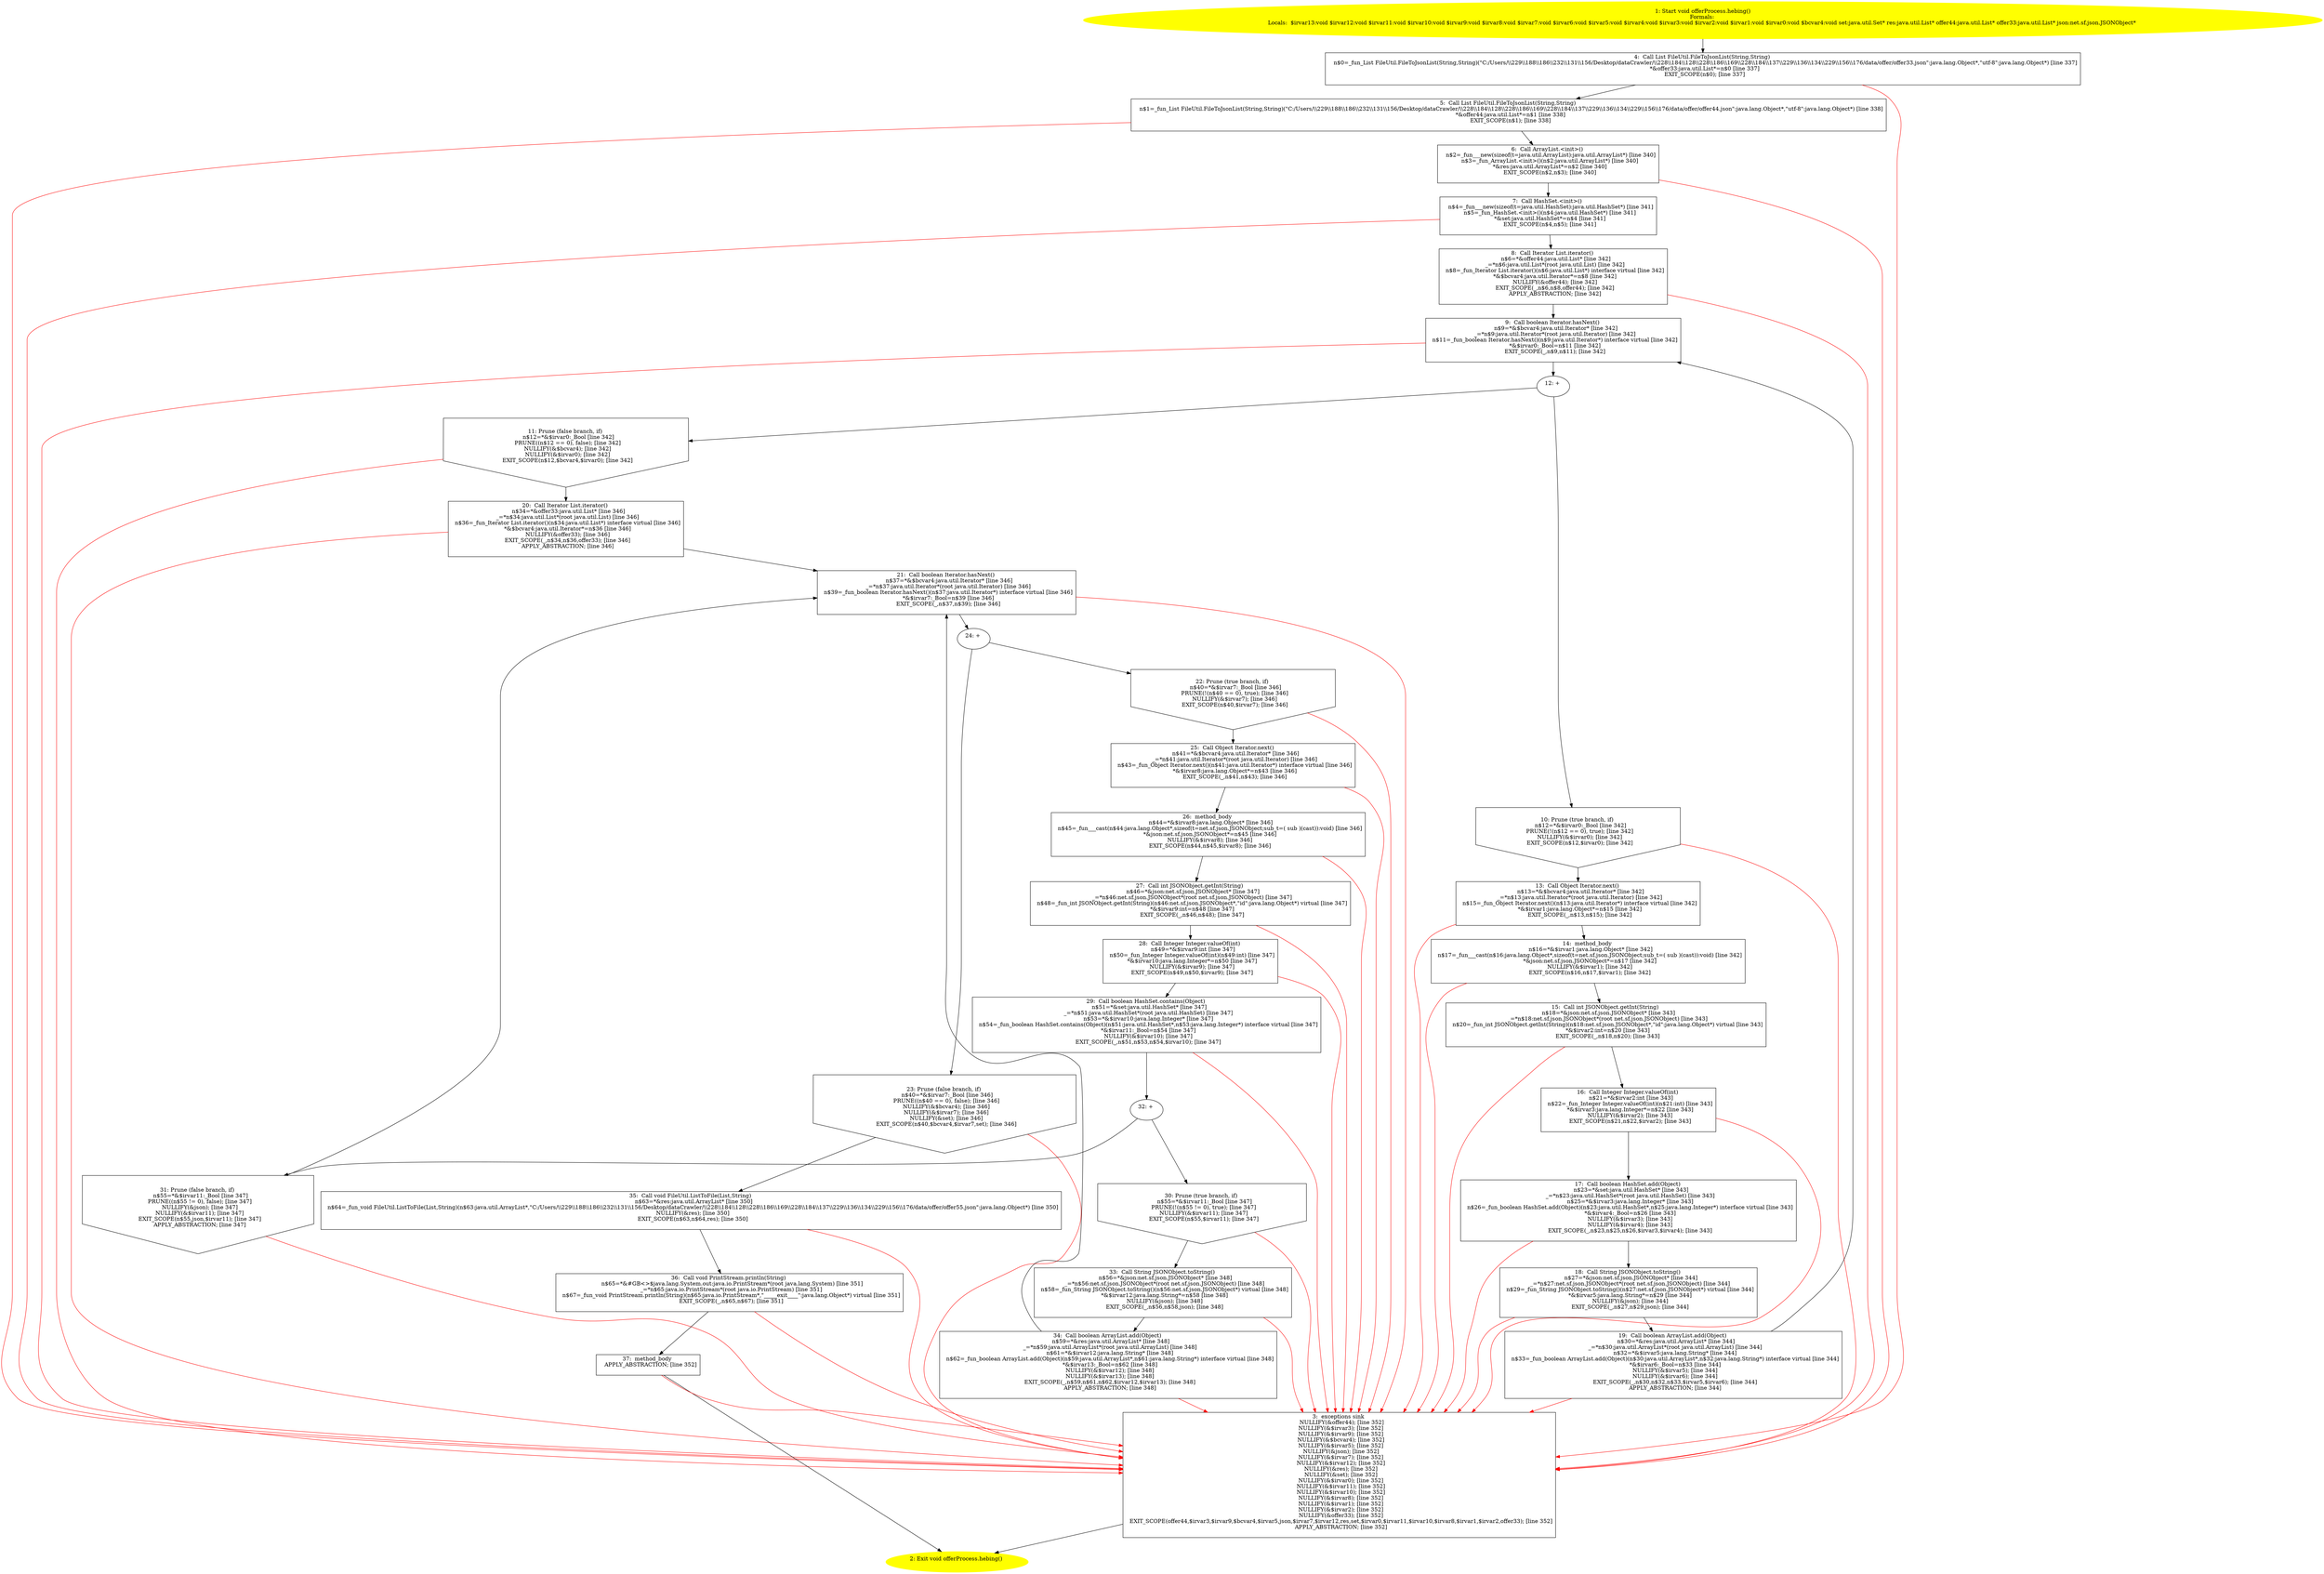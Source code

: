 /* @generated */
digraph cfg {
"com.dulishuo.yimusanfendi.offer.offerProcess.hebing():void.a434154a85f2189e8acadcc07c58a8ac_1" [label="1: Start void offerProcess.hebing()\nFormals: \nLocals:  $irvar13:void $irvar12:void $irvar11:void $irvar10:void $irvar9:void $irvar8:void $irvar7:void $irvar6:void $irvar5:void $irvar4:void $irvar3:void $irvar2:void $irvar1:void $irvar0:void $bcvar4:void set:java.util.Set* res:java.util.List* offer44:java.util.List* offer33:java.util.List* json:net.sf.json.JSONObject* \n  " color=yellow style=filled]
	

	 "com.dulishuo.yimusanfendi.offer.offerProcess.hebing():void.a434154a85f2189e8acadcc07c58a8ac_1" -> "com.dulishuo.yimusanfendi.offer.offerProcess.hebing():void.a434154a85f2189e8acadcc07c58a8ac_4" ;
"com.dulishuo.yimusanfendi.offer.offerProcess.hebing():void.a434154a85f2189e8acadcc07c58a8ac_2" [label="2: Exit void offerProcess.hebing() \n  " color=yellow style=filled]
	

"com.dulishuo.yimusanfendi.offer.offerProcess.hebing():void.a434154a85f2189e8acadcc07c58a8ac_3" [label="3:  exceptions sink \n   NULLIFY(&offer44); [line 352]\n  NULLIFY(&$irvar3); [line 352]\n  NULLIFY(&$irvar9); [line 352]\n  NULLIFY(&$bcvar4); [line 352]\n  NULLIFY(&$irvar5); [line 352]\n  NULLIFY(&json); [line 352]\n  NULLIFY(&$irvar7); [line 352]\n  NULLIFY(&$irvar12); [line 352]\n  NULLIFY(&res); [line 352]\n  NULLIFY(&set); [line 352]\n  NULLIFY(&$irvar0); [line 352]\n  NULLIFY(&$irvar11); [line 352]\n  NULLIFY(&$irvar10); [line 352]\n  NULLIFY(&$irvar8); [line 352]\n  NULLIFY(&$irvar1); [line 352]\n  NULLIFY(&$irvar2); [line 352]\n  NULLIFY(&offer33); [line 352]\n  EXIT_SCOPE(offer44,$irvar3,$irvar9,$bcvar4,$irvar5,json,$irvar7,$irvar12,res,set,$irvar0,$irvar11,$irvar10,$irvar8,$irvar1,$irvar2,offer33); [line 352]\n  APPLY_ABSTRACTION; [line 352]\n " shape="box"]
	

	 "com.dulishuo.yimusanfendi.offer.offerProcess.hebing():void.a434154a85f2189e8acadcc07c58a8ac_3" -> "com.dulishuo.yimusanfendi.offer.offerProcess.hebing():void.a434154a85f2189e8acadcc07c58a8ac_2" ;
"com.dulishuo.yimusanfendi.offer.offerProcess.hebing():void.a434154a85f2189e8acadcc07c58a8ac_4" [label="4:  Call List FileUtil.FileToJsonList(String,String) \n   n$0=_fun_List FileUtil.FileToJsonList(String,String)(\"C:/Users/\\\\229\\\\188\\\\186\\\\232\\\\131\\\\156/Desktop/dataCrawler/\\\\228\\\\184\\\\128\\\\228\\\\186\\\\169\\\\228\\\\184\\\\137\\\\229\\\\136\\\\134\\\\229\\\\156\\\\176/data/offer/offer33.json\":java.lang.Object*,\"utf-8\":java.lang.Object*) [line 337]\n  *&offer33:java.util.List*=n$0 [line 337]\n  EXIT_SCOPE(n$0); [line 337]\n " shape="box"]
	

	 "com.dulishuo.yimusanfendi.offer.offerProcess.hebing():void.a434154a85f2189e8acadcc07c58a8ac_4" -> "com.dulishuo.yimusanfendi.offer.offerProcess.hebing():void.a434154a85f2189e8acadcc07c58a8ac_5" ;
	 "com.dulishuo.yimusanfendi.offer.offerProcess.hebing():void.a434154a85f2189e8acadcc07c58a8ac_4" -> "com.dulishuo.yimusanfendi.offer.offerProcess.hebing():void.a434154a85f2189e8acadcc07c58a8ac_3" [color="red" ];
"com.dulishuo.yimusanfendi.offer.offerProcess.hebing():void.a434154a85f2189e8acadcc07c58a8ac_5" [label="5:  Call List FileUtil.FileToJsonList(String,String) \n   n$1=_fun_List FileUtil.FileToJsonList(String,String)(\"C:/Users/\\\\229\\\\188\\\\186\\\\232\\\\131\\\\156/Desktop/dataCrawler/\\\\228\\\\184\\\\128\\\\228\\\\186\\\\169\\\\228\\\\184\\\\137\\\\229\\\\136\\\\134\\\\229\\\\156\\\\176/data/offer/offer44.json\":java.lang.Object*,\"utf-8\":java.lang.Object*) [line 338]\n  *&offer44:java.util.List*=n$1 [line 338]\n  EXIT_SCOPE(n$1); [line 338]\n " shape="box"]
	

	 "com.dulishuo.yimusanfendi.offer.offerProcess.hebing():void.a434154a85f2189e8acadcc07c58a8ac_5" -> "com.dulishuo.yimusanfendi.offer.offerProcess.hebing():void.a434154a85f2189e8acadcc07c58a8ac_6" ;
	 "com.dulishuo.yimusanfendi.offer.offerProcess.hebing():void.a434154a85f2189e8acadcc07c58a8ac_5" -> "com.dulishuo.yimusanfendi.offer.offerProcess.hebing():void.a434154a85f2189e8acadcc07c58a8ac_3" [color="red" ];
"com.dulishuo.yimusanfendi.offer.offerProcess.hebing():void.a434154a85f2189e8acadcc07c58a8ac_6" [label="6:  Call ArrayList.<init>() \n   n$2=_fun___new(sizeof(t=java.util.ArrayList):java.util.ArrayList*) [line 340]\n  n$3=_fun_ArrayList.<init>()(n$2:java.util.ArrayList*) [line 340]\n  *&res:java.util.ArrayList*=n$2 [line 340]\n  EXIT_SCOPE(n$2,n$3); [line 340]\n " shape="box"]
	

	 "com.dulishuo.yimusanfendi.offer.offerProcess.hebing():void.a434154a85f2189e8acadcc07c58a8ac_6" -> "com.dulishuo.yimusanfendi.offer.offerProcess.hebing():void.a434154a85f2189e8acadcc07c58a8ac_7" ;
	 "com.dulishuo.yimusanfendi.offer.offerProcess.hebing():void.a434154a85f2189e8acadcc07c58a8ac_6" -> "com.dulishuo.yimusanfendi.offer.offerProcess.hebing():void.a434154a85f2189e8acadcc07c58a8ac_3" [color="red" ];
"com.dulishuo.yimusanfendi.offer.offerProcess.hebing():void.a434154a85f2189e8acadcc07c58a8ac_7" [label="7:  Call HashSet.<init>() \n   n$4=_fun___new(sizeof(t=java.util.HashSet):java.util.HashSet*) [line 341]\n  n$5=_fun_HashSet.<init>()(n$4:java.util.HashSet*) [line 341]\n  *&set:java.util.HashSet*=n$4 [line 341]\n  EXIT_SCOPE(n$4,n$5); [line 341]\n " shape="box"]
	

	 "com.dulishuo.yimusanfendi.offer.offerProcess.hebing():void.a434154a85f2189e8acadcc07c58a8ac_7" -> "com.dulishuo.yimusanfendi.offer.offerProcess.hebing():void.a434154a85f2189e8acadcc07c58a8ac_8" ;
	 "com.dulishuo.yimusanfendi.offer.offerProcess.hebing():void.a434154a85f2189e8acadcc07c58a8ac_7" -> "com.dulishuo.yimusanfendi.offer.offerProcess.hebing():void.a434154a85f2189e8acadcc07c58a8ac_3" [color="red" ];
"com.dulishuo.yimusanfendi.offer.offerProcess.hebing():void.a434154a85f2189e8acadcc07c58a8ac_8" [label="8:  Call Iterator List.iterator() \n   n$6=*&offer44:java.util.List* [line 342]\n  _=*n$6:java.util.List*(root java.util.List) [line 342]\n  n$8=_fun_Iterator List.iterator()(n$6:java.util.List*) interface virtual [line 342]\n  *&$bcvar4:java.util.Iterator*=n$8 [line 342]\n  NULLIFY(&offer44); [line 342]\n  EXIT_SCOPE(_,n$6,n$8,offer44); [line 342]\n  APPLY_ABSTRACTION; [line 342]\n " shape="box"]
	

	 "com.dulishuo.yimusanfendi.offer.offerProcess.hebing():void.a434154a85f2189e8acadcc07c58a8ac_8" -> "com.dulishuo.yimusanfendi.offer.offerProcess.hebing():void.a434154a85f2189e8acadcc07c58a8ac_9" ;
	 "com.dulishuo.yimusanfendi.offer.offerProcess.hebing():void.a434154a85f2189e8acadcc07c58a8ac_8" -> "com.dulishuo.yimusanfendi.offer.offerProcess.hebing():void.a434154a85f2189e8acadcc07c58a8ac_3" [color="red" ];
"com.dulishuo.yimusanfendi.offer.offerProcess.hebing():void.a434154a85f2189e8acadcc07c58a8ac_9" [label="9:  Call boolean Iterator.hasNext() \n   n$9=*&$bcvar4:java.util.Iterator* [line 342]\n  _=*n$9:java.util.Iterator*(root java.util.Iterator) [line 342]\n  n$11=_fun_boolean Iterator.hasNext()(n$9:java.util.Iterator*) interface virtual [line 342]\n  *&$irvar0:_Bool=n$11 [line 342]\n  EXIT_SCOPE(_,n$9,n$11); [line 342]\n " shape="box"]
	

	 "com.dulishuo.yimusanfendi.offer.offerProcess.hebing():void.a434154a85f2189e8acadcc07c58a8ac_9" -> "com.dulishuo.yimusanfendi.offer.offerProcess.hebing():void.a434154a85f2189e8acadcc07c58a8ac_12" ;
	 "com.dulishuo.yimusanfendi.offer.offerProcess.hebing():void.a434154a85f2189e8acadcc07c58a8ac_9" -> "com.dulishuo.yimusanfendi.offer.offerProcess.hebing():void.a434154a85f2189e8acadcc07c58a8ac_3" [color="red" ];
"com.dulishuo.yimusanfendi.offer.offerProcess.hebing():void.a434154a85f2189e8acadcc07c58a8ac_10" [label="10: Prune (true branch, if) \n   n$12=*&$irvar0:_Bool [line 342]\n  PRUNE(!(n$12 == 0), true); [line 342]\n  NULLIFY(&$irvar0); [line 342]\n  EXIT_SCOPE(n$12,$irvar0); [line 342]\n " shape="invhouse"]
	

	 "com.dulishuo.yimusanfendi.offer.offerProcess.hebing():void.a434154a85f2189e8acadcc07c58a8ac_10" -> "com.dulishuo.yimusanfendi.offer.offerProcess.hebing():void.a434154a85f2189e8acadcc07c58a8ac_13" ;
	 "com.dulishuo.yimusanfendi.offer.offerProcess.hebing():void.a434154a85f2189e8acadcc07c58a8ac_10" -> "com.dulishuo.yimusanfendi.offer.offerProcess.hebing():void.a434154a85f2189e8acadcc07c58a8ac_3" [color="red" ];
"com.dulishuo.yimusanfendi.offer.offerProcess.hebing():void.a434154a85f2189e8acadcc07c58a8ac_11" [label="11: Prune (false branch, if) \n   n$12=*&$irvar0:_Bool [line 342]\n  PRUNE((n$12 == 0), false); [line 342]\n  NULLIFY(&$bcvar4); [line 342]\n  NULLIFY(&$irvar0); [line 342]\n  EXIT_SCOPE(n$12,$bcvar4,$irvar0); [line 342]\n " shape="invhouse"]
	

	 "com.dulishuo.yimusanfendi.offer.offerProcess.hebing():void.a434154a85f2189e8acadcc07c58a8ac_11" -> "com.dulishuo.yimusanfendi.offer.offerProcess.hebing():void.a434154a85f2189e8acadcc07c58a8ac_20" ;
	 "com.dulishuo.yimusanfendi.offer.offerProcess.hebing():void.a434154a85f2189e8acadcc07c58a8ac_11" -> "com.dulishuo.yimusanfendi.offer.offerProcess.hebing():void.a434154a85f2189e8acadcc07c58a8ac_3" [color="red" ];
"com.dulishuo.yimusanfendi.offer.offerProcess.hebing():void.a434154a85f2189e8acadcc07c58a8ac_12" [label="12: + \n  " ]
	

	 "com.dulishuo.yimusanfendi.offer.offerProcess.hebing():void.a434154a85f2189e8acadcc07c58a8ac_12" -> "com.dulishuo.yimusanfendi.offer.offerProcess.hebing():void.a434154a85f2189e8acadcc07c58a8ac_10" ;
	 "com.dulishuo.yimusanfendi.offer.offerProcess.hebing():void.a434154a85f2189e8acadcc07c58a8ac_12" -> "com.dulishuo.yimusanfendi.offer.offerProcess.hebing():void.a434154a85f2189e8acadcc07c58a8ac_11" ;
"com.dulishuo.yimusanfendi.offer.offerProcess.hebing():void.a434154a85f2189e8acadcc07c58a8ac_13" [label="13:  Call Object Iterator.next() \n   n$13=*&$bcvar4:java.util.Iterator* [line 342]\n  _=*n$13:java.util.Iterator*(root java.util.Iterator) [line 342]\n  n$15=_fun_Object Iterator.next()(n$13:java.util.Iterator*) interface virtual [line 342]\n  *&$irvar1:java.lang.Object*=n$15 [line 342]\n  EXIT_SCOPE(_,n$13,n$15); [line 342]\n " shape="box"]
	

	 "com.dulishuo.yimusanfendi.offer.offerProcess.hebing():void.a434154a85f2189e8acadcc07c58a8ac_13" -> "com.dulishuo.yimusanfendi.offer.offerProcess.hebing():void.a434154a85f2189e8acadcc07c58a8ac_14" ;
	 "com.dulishuo.yimusanfendi.offer.offerProcess.hebing():void.a434154a85f2189e8acadcc07c58a8ac_13" -> "com.dulishuo.yimusanfendi.offer.offerProcess.hebing():void.a434154a85f2189e8acadcc07c58a8ac_3" [color="red" ];
"com.dulishuo.yimusanfendi.offer.offerProcess.hebing():void.a434154a85f2189e8acadcc07c58a8ac_14" [label="14:  method_body \n   n$16=*&$irvar1:java.lang.Object* [line 342]\n  n$17=_fun___cast(n$16:java.lang.Object*,sizeof(t=net.sf.json.JSONObject;sub_t=( sub )(cast)):void) [line 342]\n  *&json:net.sf.json.JSONObject*=n$17 [line 342]\n  NULLIFY(&$irvar1); [line 342]\n  EXIT_SCOPE(n$16,n$17,$irvar1); [line 342]\n " shape="box"]
	

	 "com.dulishuo.yimusanfendi.offer.offerProcess.hebing():void.a434154a85f2189e8acadcc07c58a8ac_14" -> "com.dulishuo.yimusanfendi.offer.offerProcess.hebing():void.a434154a85f2189e8acadcc07c58a8ac_15" ;
	 "com.dulishuo.yimusanfendi.offer.offerProcess.hebing():void.a434154a85f2189e8acadcc07c58a8ac_14" -> "com.dulishuo.yimusanfendi.offer.offerProcess.hebing():void.a434154a85f2189e8acadcc07c58a8ac_3" [color="red" ];
"com.dulishuo.yimusanfendi.offer.offerProcess.hebing():void.a434154a85f2189e8acadcc07c58a8ac_15" [label="15:  Call int JSONObject.getInt(String) \n   n$18=*&json:net.sf.json.JSONObject* [line 343]\n  _=*n$18:net.sf.json.JSONObject*(root net.sf.json.JSONObject) [line 343]\n  n$20=_fun_int JSONObject.getInt(String)(n$18:net.sf.json.JSONObject*,\"id\":java.lang.Object*) virtual [line 343]\n  *&$irvar2:int=n$20 [line 343]\n  EXIT_SCOPE(_,n$18,n$20); [line 343]\n " shape="box"]
	

	 "com.dulishuo.yimusanfendi.offer.offerProcess.hebing():void.a434154a85f2189e8acadcc07c58a8ac_15" -> "com.dulishuo.yimusanfendi.offer.offerProcess.hebing():void.a434154a85f2189e8acadcc07c58a8ac_16" ;
	 "com.dulishuo.yimusanfendi.offer.offerProcess.hebing():void.a434154a85f2189e8acadcc07c58a8ac_15" -> "com.dulishuo.yimusanfendi.offer.offerProcess.hebing():void.a434154a85f2189e8acadcc07c58a8ac_3" [color="red" ];
"com.dulishuo.yimusanfendi.offer.offerProcess.hebing():void.a434154a85f2189e8acadcc07c58a8ac_16" [label="16:  Call Integer Integer.valueOf(int) \n   n$21=*&$irvar2:int [line 343]\n  n$22=_fun_Integer Integer.valueOf(int)(n$21:int) [line 343]\n  *&$irvar3:java.lang.Integer*=n$22 [line 343]\n  NULLIFY(&$irvar2); [line 343]\n  EXIT_SCOPE(n$21,n$22,$irvar2); [line 343]\n " shape="box"]
	

	 "com.dulishuo.yimusanfendi.offer.offerProcess.hebing():void.a434154a85f2189e8acadcc07c58a8ac_16" -> "com.dulishuo.yimusanfendi.offer.offerProcess.hebing():void.a434154a85f2189e8acadcc07c58a8ac_17" ;
	 "com.dulishuo.yimusanfendi.offer.offerProcess.hebing():void.a434154a85f2189e8acadcc07c58a8ac_16" -> "com.dulishuo.yimusanfendi.offer.offerProcess.hebing():void.a434154a85f2189e8acadcc07c58a8ac_3" [color="red" ];
"com.dulishuo.yimusanfendi.offer.offerProcess.hebing():void.a434154a85f2189e8acadcc07c58a8ac_17" [label="17:  Call boolean HashSet.add(Object) \n   n$23=*&set:java.util.HashSet* [line 343]\n  _=*n$23:java.util.HashSet*(root java.util.HashSet) [line 343]\n  n$25=*&$irvar3:java.lang.Integer* [line 343]\n  n$26=_fun_boolean HashSet.add(Object)(n$23:java.util.HashSet*,n$25:java.lang.Integer*) interface virtual [line 343]\n  *&$irvar4:_Bool=n$26 [line 343]\n  NULLIFY(&$irvar3); [line 343]\n  NULLIFY(&$irvar4); [line 343]\n  EXIT_SCOPE(_,n$23,n$25,n$26,$irvar3,$irvar4); [line 343]\n " shape="box"]
	

	 "com.dulishuo.yimusanfendi.offer.offerProcess.hebing():void.a434154a85f2189e8acadcc07c58a8ac_17" -> "com.dulishuo.yimusanfendi.offer.offerProcess.hebing():void.a434154a85f2189e8acadcc07c58a8ac_18" ;
	 "com.dulishuo.yimusanfendi.offer.offerProcess.hebing():void.a434154a85f2189e8acadcc07c58a8ac_17" -> "com.dulishuo.yimusanfendi.offer.offerProcess.hebing():void.a434154a85f2189e8acadcc07c58a8ac_3" [color="red" ];
"com.dulishuo.yimusanfendi.offer.offerProcess.hebing():void.a434154a85f2189e8acadcc07c58a8ac_18" [label="18:  Call String JSONObject.toString() \n   n$27=*&json:net.sf.json.JSONObject* [line 344]\n  _=*n$27:net.sf.json.JSONObject*(root net.sf.json.JSONObject) [line 344]\n  n$29=_fun_String JSONObject.toString()(n$27:net.sf.json.JSONObject*) virtual [line 344]\n  *&$irvar5:java.lang.String*=n$29 [line 344]\n  NULLIFY(&json); [line 344]\n  EXIT_SCOPE(_,n$27,n$29,json); [line 344]\n " shape="box"]
	

	 "com.dulishuo.yimusanfendi.offer.offerProcess.hebing():void.a434154a85f2189e8acadcc07c58a8ac_18" -> "com.dulishuo.yimusanfendi.offer.offerProcess.hebing():void.a434154a85f2189e8acadcc07c58a8ac_19" ;
	 "com.dulishuo.yimusanfendi.offer.offerProcess.hebing():void.a434154a85f2189e8acadcc07c58a8ac_18" -> "com.dulishuo.yimusanfendi.offer.offerProcess.hebing():void.a434154a85f2189e8acadcc07c58a8ac_3" [color="red" ];
"com.dulishuo.yimusanfendi.offer.offerProcess.hebing():void.a434154a85f2189e8acadcc07c58a8ac_19" [label="19:  Call boolean ArrayList.add(Object) \n   n$30=*&res:java.util.ArrayList* [line 344]\n  _=*n$30:java.util.ArrayList*(root java.util.ArrayList) [line 344]\n  n$32=*&$irvar5:java.lang.String* [line 344]\n  n$33=_fun_boolean ArrayList.add(Object)(n$30:java.util.ArrayList*,n$32:java.lang.String*) interface virtual [line 344]\n  *&$irvar6:_Bool=n$33 [line 344]\n  NULLIFY(&$irvar5); [line 344]\n  NULLIFY(&$irvar6); [line 344]\n  EXIT_SCOPE(_,n$30,n$32,n$33,$irvar5,$irvar6); [line 344]\n  APPLY_ABSTRACTION; [line 344]\n " shape="box"]
	

	 "com.dulishuo.yimusanfendi.offer.offerProcess.hebing():void.a434154a85f2189e8acadcc07c58a8ac_19" -> "com.dulishuo.yimusanfendi.offer.offerProcess.hebing():void.a434154a85f2189e8acadcc07c58a8ac_9" ;
	 "com.dulishuo.yimusanfendi.offer.offerProcess.hebing():void.a434154a85f2189e8acadcc07c58a8ac_19" -> "com.dulishuo.yimusanfendi.offer.offerProcess.hebing():void.a434154a85f2189e8acadcc07c58a8ac_3" [color="red" ];
"com.dulishuo.yimusanfendi.offer.offerProcess.hebing():void.a434154a85f2189e8acadcc07c58a8ac_20" [label="20:  Call Iterator List.iterator() \n   n$34=*&offer33:java.util.List* [line 346]\n  _=*n$34:java.util.List*(root java.util.List) [line 346]\n  n$36=_fun_Iterator List.iterator()(n$34:java.util.List*) interface virtual [line 346]\n  *&$bcvar4:java.util.Iterator*=n$36 [line 346]\n  NULLIFY(&offer33); [line 346]\n  EXIT_SCOPE(_,n$34,n$36,offer33); [line 346]\n  APPLY_ABSTRACTION; [line 346]\n " shape="box"]
	

	 "com.dulishuo.yimusanfendi.offer.offerProcess.hebing():void.a434154a85f2189e8acadcc07c58a8ac_20" -> "com.dulishuo.yimusanfendi.offer.offerProcess.hebing():void.a434154a85f2189e8acadcc07c58a8ac_21" ;
	 "com.dulishuo.yimusanfendi.offer.offerProcess.hebing():void.a434154a85f2189e8acadcc07c58a8ac_20" -> "com.dulishuo.yimusanfendi.offer.offerProcess.hebing():void.a434154a85f2189e8acadcc07c58a8ac_3" [color="red" ];
"com.dulishuo.yimusanfendi.offer.offerProcess.hebing():void.a434154a85f2189e8acadcc07c58a8ac_21" [label="21:  Call boolean Iterator.hasNext() \n   n$37=*&$bcvar4:java.util.Iterator* [line 346]\n  _=*n$37:java.util.Iterator*(root java.util.Iterator) [line 346]\n  n$39=_fun_boolean Iterator.hasNext()(n$37:java.util.Iterator*) interface virtual [line 346]\n  *&$irvar7:_Bool=n$39 [line 346]\n  EXIT_SCOPE(_,n$37,n$39); [line 346]\n " shape="box"]
	

	 "com.dulishuo.yimusanfendi.offer.offerProcess.hebing():void.a434154a85f2189e8acadcc07c58a8ac_21" -> "com.dulishuo.yimusanfendi.offer.offerProcess.hebing():void.a434154a85f2189e8acadcc07c58a8ac_24" ;
	 "com.dulishuo.yimusanfendi.offer.offerProcess.hebing():void.a434154a85f2189e8acadcc07c58a8ac_21" -> "com.dulishuo.yimusanfendi.offer.offerProcess.hebing():void.a434154a85f2189e8acadcc07c58a8ac_3" [color="red" ];
"com.dulishuo.yimusanfendi.offer.offerProcess.hebing():void.a434154a85f2189e8acadcc07c58a8ac_22" [label="22: Prune (true branch, if) \n   n$40=*&$irvar7:_Bool [line 346]\n  PRUNE(!(n$40 == 0), true); [line 346]\n  NULLIFY(&$irvar7); [line 346]\n  EXIT_SCOPE(n$40,$irvar7); [line 346]\n " shape="invhouse"]
	

	 "com.dulishuo.yimusanfendi.offer.offerProcess.hebing():void.a434154a85f2189e8acadcc07c58a8ac_22" -> "com.dulishuo.yimusanfendi.offer.offerProcess.hebing():void.a434154a85f2189e8acadcc07c58a8ac_25" ;
	 "com.dulishuo.yimusanfendi.offer.offerProcess.hebing():void.a434154a85f2189e8acadcc07c58a8ac_22" -> "com.dulishuo.yimusanfendi.offer.offerProcess.hebing():void.a434154a85f2189e8acadcc07c58a8ac_3" [color="red" ];
"com.dulishuo.yimusanfendi.offer.offerProcess.hebing():void.a434154a85f2189e8acadcc07c58a8ac_23" [label="23: Prune (false branch, if) \n   n$40=*&$irvar7:_Bool [line 346]\n  PRUNE((n$40 == 0), false); [line 346]\n  NULLIFY(&$bcvar4); [line 346]\n  NULLIFY(&$irvar7); [line 346]\n  NULLIFY(&set); [line 346]\n  EXIT_SCOPE(n$40,$bcvar4,$irvar7,set); [line 346]\n " shape="invhouse"]
	

	 "com.dulishuo.yimusanfendi.offer.offerProcess.hebing():void.a434154a85f2189e8acadcc07c58a8ac_23" -> "com.dulishuo.yimusanfendi.offer.offerProcess.hebing():void.a434154a85f2189e8acadcc07c58a8ac_35" ;
	 "com.dulishuo.yimusanfendi.offer.offerProcess.hebing():void.a434154a85f2189e8acadcc07c58a8ac_23" -> "com.dulishuo.yimusanfendi.offer.offerProcess.hebing():void.a434154a85f2189e8acadcc07c58a8ac_3" [color="red" ];
"com.dulishuo.yimusanfendi.offer.offerProcess.hebing():void.a434154a85f2189e8acadcc07c58a8ac_24" [label="24: + \n  " ]
	

	 "com.dulishuo.yimusanfendi.offer.offerProcess.hebing():void.a434154a85f2189e8acadcc07c58a8ac_24" -> "com.dulishuo.yimusanfendi.offer.offerProcess.hebing():void.a434154a85f2189e8acadcc07c58a8ac_22" ;
	 "com.dulishuo.yimusanfendi.offer.offerProcess.hebing():void.a434154a85f2189e8acadcc07c58a8ac_24" -> "com.dulishuo.yimusanfendi.offer.offerProcess.hebing():void.a434154a85f2189e8acadcc07c58a8ac_23" ;
"com.dulishuo.yimusanfendi.offer.offerProcess.hebing():void.a434154a85f2189e8acadcc07c58a8ac_25" [label="25:  Call Object Iterator.next() \n   n$41=*&$bcvar4:java.util.Iterator* [line 346]\n  _=*n$41:java.util.Iterator*(root java.util.Iterator) [line 346]\n  n$43=_fun_Object Iterator.next()(n$41:java.util.Iterator*) interface virtual [line 346]\n  *&$irvar8:java.lang.Object*=n$43 [line 346]\n  EXIT_SCOPE(_,n$41,n$43); [line 346]\n " shape="box"]
	

	 "com.dulishuo.yimusanfendi.offer.offerProcess.hebing():void.a434154a85f2189e8acadcc07c58a8ac_25" -> "com.dulishuo.yimusanfendi.offer.offerProcess.hebing():void.a434154a85f2189e8acadcc07c58a8ac_26" ;
	 "com.dulishuo.yimusanfendi.offer.offerProcess.hebing():void.a434154a85f2189e8acadcc07c58a8ac_25" -> "com.dulishuo.yimusanfendi.offer.offerProcess.hebing():void.a434154a85f2189e8acadcc07c58a8ac_3" [color="red" ];
"com.dulishuo.yimusanfendi.offer.offerProcess.hebing():void.a434154a85f2189e8acadcc07c58a8ac_26" [label="26:  method_body \n   n$44=*&$irvar8:java.lang.Object* [line 346]\n  n$45=_fun___cast(n$44:java.lang.Object*,sizeof(t=net.sf.json.JSONObject;sub_t=( sub )(cast)):void) [line 346]\n  *&json:net.sf.json.JSONObject*=n$45 [line 346]\n  NULLIFY(&$irvar8); [line 346]\n  EXIT_SCOPE(n$44,n$45,$irvar8); [line 346]\n " shape="box"]
	

	 "com.dulishuo.yimusanfendi.offer.offerProcess.hebing():void.a434154a85f2189e8acadcc07c58a8ac_26" -> "com.dulishuo.yimusanfendi.offer.offerProcess.hebing():void.a434154a85f2189e8acadcc07c58a8ac_27" ;
	 "com.dulishuo.yimusanfendi.offer.offerProcess.hebing():void.a434154a85f2189e8acadcc07c58a8ac_26" -> "com.dulishuo.yimusanfendi.offer.offerProcess.hebing():void.a434154a85f2189e8acadcc07c58a8ac_3" [color="red" ];
"com.dulishuo.yimusanfendi.offer.offerProcess.hebing():void.a434154a85f2189e8acadcc07c58a8ac_27" [label="27:  Call int JSONObject.getInt(String) \n   n$46=*&json:net.sf.json.JSONObject* [line 347]\n  _=*n$46:net.sf.json.JSONObject*(root net.sf.json.JSONObject) [line 347]\n  n$48=_fun_int JSONObject.getInt(String)(n$46:net.sf.json.JSONObject*,\"id\":java.lang.Object*) virtual [line 347]\n  *&$irvar9:int=n$48 [line 347]\n  EXIT_SCOPE(_,n$46,n$48); [line 347]\n " shape="box"]
	

	 "com.dulishuo.yimusanfendi.offer.offerProcess.hebing():void.a434154a85f2189e8acadcc07c58a8ac_27" -> "com.dulishuo.yimusanfendi.offer.offerProcess.hebing():void.a434154a85f2189e8acadcc07c58a8ac_28" ;
	 "com.dulishuo.yimusanfendi.offer.offerProcess.hebing():void.a434154a85f2189e8acadcc07c58a8ac_27" -> "com.dulishuo.yimusanfendi.offer.offerProcess.hebing():void.a434154a85f2189e8acadcc07c58a8ac_3" [color="red" ];
"com.dulishuo.yimusanfendi.offer.offerProcess.hebing():void.a434154a85f2189e8acadcc07c58a8ac_28" [label="28:  Call Integer Integer.valueOf(int) \n   n$49=*&$irvar9:int [line 347]\n  n$50=_fun_Integer Integer.valueOf(int)(n$49:int) [line 347]\n  *&$irvar10:java.lang.Integer*=n$50 [line 347]\n  NULLIFY(&$irvar9); [line 347]\n  EXIT_SCOPE(n$49,n$50,$irvar9); [line 347]\n " shape="box"]
	

	 "com.dulishuo.yimusanfendi.offer.offerProcess.hebing():void.a434154a85f2189e8acadcc07c58a8ac_28" -> "com.dulishuo.yimusanfendi.offer.offerProcess.hebing():void.a434154a85f2189e8acadcc07c58a8ac_29" ;
	 "com.dulishuo.yimusanfendi.offer.offerProcess.hebing():void.a434154a85f2189e8acadcc07c58a8ac_28" -> "com.dulishuo.yimusanfendi.offer.offerProcess.hebing():void.a434154a85f2189e8acadcc07c58a8ac_3" [color="red" ];
"com.dulishuo.yimusanfendi.offer.offerProcess.hebing():void.a434154a85f2189e8acadcc07c58a8ac_29" [label="29:  Call boolean HashSet.contains(Object) \n   n$51=*&set:java.util.HashSet* [line 347]\n  _=*n$51:java.util.HashSet*(root java.util.HashSet) [line 347]\n  n$53=*&$irvar10:java.lang.Integer* [line 347]\n  n$54=_fun_boolean HashSet.contains(Object)(n$51:java.util.HashSet*,n$53:java.lang.Integer*) interface virtual [line 347]\n  *&$irvar11:_Bool=n$54 [line 347]\n  NULLIFY(&$irvar10); [line 347]\n  EXIT_SCOPE(_,n$51,n$53,n$54,$irvar10); [line 347]\n " shape="box"]
	

	 "com.dulishuo.yimusanfendi.offer.offerProcess.hebing():void.a434154a85f2189e8acadcc07c58a8ac_29" -> "com.dulishuo.yimusanfendi.offer.offerProcess.hebing():void.a434154a85f2189e8acadcc07c58a8ac_32" ;
	 "com.dulishuo.yimusanfendi.offer.offerProcess.hebing():void.a434154a85f2189e8acadcc07c58a8ac_29" -> "com.dulishuo.yimusanfendi.offer.offerProcess.hebing():void.a434154a85f2189e8acadcc07c58a8ac_3" [color="red" ];
"com.dulishuo.yimusanfendi.offer.offerProcess.hebing():void.a434154a85f2189e8acadcc07c58a8ac_30" [label="30: Prune (true branch, if) \n   n$55=*&$irvar11:_Bool [line 347]\n  PRUNE(!(n$55 != 0), true); [line 347]\n  NULLIFY(&$irvar11); [line 347]\n  EXIT_SCOPE(n$55,$irvar11); [line 347]\n " shape="invhouse"]
	

	 "com.dulishuo.yimusanfendi.offer.offerProcess.hebing():void.a434154a85f2189e8acadcc07c58a8ac_30" -> "com.dulishuo.yimusanfendi.offer.offerProcess.hebing():void.a434154a85f2189e8acadcc07c58a8ac_33" ;
	 "com.dulishuo.yimusanfendi.offer.offerProcess.hebing():void.a434154a85f2189e8acadcc07c58a8ac_30" -> "com.dulishuo.yimusanfendi.offer.offerProcess.hebing():void.a434154a85f2189e8acadcc07c58a8ac_3" [color="red" ];
"com.dulishuo.yimusanfendi.offer.offerProcess.hebing():void.a434154a85f2189e8acadcc07c58a8ac_31" [label="31: Prune (false branch, if) \n   n$55=*&$irvar11:_Bool [line 347]\n  PRUNE((n$55 != 0), false); [line 347]\n  NULLIFY(&json); [line 347]\n  NULLIFY(&$irvar11); [line 347]\n  EXIT_SCOPE(n$55,json,$irvar11); [line 347]\n  APPLY_ABSTRACTION; [line 347]\n " shape="invhouse"]
	

	 "com.dulishuo.yimusanfendi.offer.offerProcess.hebing():void.a434154a85f2189e8acadcc07c58a8ac_31" -> "com.dulishuo.yimusanfendi.offer.offerProcess.hebing():void.a434154a85f2189e8acadcc07c58a8ac_21" ;
	 "com.dulishuo.yimusanfendi.offer.offerProcess.hebing():void.a434154a85f2189e8acadcc07c58a8ac_31" -> "com.dulishuo.yimusanfendi.offer.offerProcess.hebing():void.a434154a85f2189e8acadcc07c58a8ac_3" [color="red" ];
"com.dulishuo.yimusanfendi.offer.offerProcess.hebing():void.a434154a85f2189e8acadcc07c58a8ac_32" [label="32: + \n  " ]
	

	 "com.dulishuo.yimusanfendi.offer.offerProcess.hebing():void.a434154a85f2189e8acadcc07c58a8ac_32" -> "com.dulishuo.yimusanfendi.offer.offerProcess.hebing():void.a434154a85f2189e8acadcc07c58a8ac_30" ;
	 "com.dulishuo.yimusanfendi.offer.offerProcess.hebing():void.a434154a85f2189e8acadcc07c58a8ac_32" -> "com.dulishuo.yimusanfendi.offer.offerProcess.hebing():void.a434154a85f2189e8acadcc07c58a8ac_31" ;
"com.dulishuo.yimusanfendi.offer.offerProcess.hebing():void.a434154a85f2189e8acadcc07c58a8ac_33" [label="33:  Call String JSONObject.toString() \n   n$56=*&json:net.sf.json.JSONObject* [line 348]\n  _=*n$56:net.sf.json.JSONObject*(root net.sf.json.JSONObject) [line 348]\n  n$58=_fun_String JSONObject.toString()(n$56:net.sf.json.JSONObject*) virtual [line 348]\n  *&$irvar12:java.lang.String*=n$58 [line 348]\n  NULLIFY(&json); [line 348]\n  EXIT_SCOPE(_,n$56,n$58,json); [line 348]\n " shape="box"]
	

	 "com.dulishuo.yimusanfendi.offer.offerProcess.hebing():void.a434154a85f2189e8acadcc07c58a8ac_33" -> "com.dulishuo.yimusanfendi.offer.offerProcess.hebing():void.a434154a85f2189e8acadcc07c58a8ac_34" ;
	 "com.dulishuo.yimusanfendi.offer.offerProcess.hebing():void.a434154a85f2189e8acadcc07c58a8ac_33" -> "com.dulishuo.yimusanfendi.offer.offerProcess.hebing():void.a434154a85f2189e8acadcc07c58a8ac_3" [color="red" ];
"com.dulishuo.yimusanfendi.offer.offerProcess.hebing():void.a434154a85f2189e8acadcc07c58a8ac_34" [label="34:  Call boolean ArrayList.add(Object) \n   n$59=*&res:java.util.ArrayList* [line 348]\n  _=*n$59:java.util.ArrayList*(root java.util.ArrayList) [line 348]\n  n$61=*&$irvar12:java.lang.String* [line 348]\n  n$62=_fun_boolean ArrayList.add(Object)(n$59:java.util.ArrayList*,n$61:java.lang.String*) interface virtual [line 348]\n  *&$irvar13:_Bool=n$62 [line 348]\n  NULLIFY(&$irvar12); [line 348]\n  NULLIFY(&$irvar13); [line 348]\n  EXIT_SCOPE(_,n$59,n$61,n$62,$irvar12,$irvar13); [line 348]\n  APPLY_ABSTRACTION; [line 348]\n " shape="box"]
	

	 "com.dulishuo.yimusanfendi.offer.offerProcess.hebing():void.a434154a85f2189e8acadcc07c58a8ac_34" -> "com.dulishuo.yimusanfendi.offer.offerProcess.hebing():void.a434154a85f2189e8acadcc07c58a8ac_21" ;
	 "com.dulishuo.yimusanfendi.offer.offerProcess.hebing():void.a434154a85f2189e8acadcc07c58a8ac_34" -> "com.dulishuo.yimusanfendi.offer.offerProcess.hebing():void.a434154a85f2189e8acadcc07c58a8ac_3" [color="red" ];
"com.dulishuo.yimusanfendi.offer.offerProcess.hebing():void.a434154a85f2189e8acadcc07c58a8ac_35" [label="35:  Call void FileUtil.ListToFile(List,String) \n   n$63=*&res:java.util.ArrayList* [line 350]\n  n$64=_fun_void FileUtil.ListToFile(List,String)(n$63:java.util.ArrayList*,\"C:/Users/\\\\229\\\\188\\\\186\\\\232\\\\131\\\\156/Desktop/dataCrawler/\\\\228\\\\184\\\\128\\\\228\\\\186\\\\169\\\\228\\\\184\\\\137\\\\229\\\\136\\\\134\\\\229\\\\156\\\\176/data/offer/offer55.json\":java.lang.Object*) [line 350]\n  NULLIFY(&res); [line 350]\n  EXIT_SCOPE(n$63,n$64,res); [line 350]\n " shape="box"]
	

	 "com.dulishuo.yimusanfendi.offer.offerProcess.hebing():void.a434154a85f2189e8acadcc07c58a8ac_35" -> "com.dulishuo.yimusanfendi.offer.offerProcess.hebing():void.a434154a85f2189e8acadcc07c58a8ac_36" ;
	 "com.dulishuo.yimusanfendi.offer.offerProcess.hebing():void.a434154a85f2189e8acadcc07c58a8ac_35" -> "com.dulishuo.yimusanfendi.offer.offerProcess.hebing():void.a434154a85f2189e8acadcc07c58a8ac_3" [color="red" ];
"com.dulishuo.yimusanfendi.offer.offerProcess.hebing():void.a434154a85f2189e8acadcc07c58a8ac_36" [label="36:  Call void PrintStream.println(String) \n   n$65=*&#GB<>$java.lang.System.out:java.io.PrintStream*(root java.lang.System) [line 351]\n  _=*n$65:java.io.PrintStream*(root java.io.PrintStream) [line 351]\n  n$67=_fun_void PrintStream.println(String)(n$65:java.io.PrintStream*,\"_____exit____\":java.lang.Object*) virtual [line 351]\n  EXIT_SCOPE(_,n$65,n$67); [line 351]\n " shape="box"]
	

	 "com.dulishuo.yimusanfendi.offer.offerProcess.hebing():void.a434154a85f2189e8acadcc07c58a8ac_36" -> "com.dulishuo.yimusanfendi.offer.offerProcess.hebing():void.a434154a85f2189e8acadcc07c58a8ac_37" ;
	 "com.dulishuo.yimusanfendi.offer.offerProcess.hebing():void.a434154a85f2189e8acadcc07c58a8ac_36" -> "com.dulishuo.yimusanfendi.offer.offerProcess.hebing():void.a434154a85f2189e8acadcc07c58a8ac_3" [color="red" ];
"com.dulishuo.yimusanfendi.offer.offerProcess.hebing():void.a434154a85f2189e8acadcc07c58a8ac_37" [label="37:  method_body \n   APPLY_ABSTRACTION; [line 352]\n " shape="box"]
	

	 "com.dulishuo.yimusanfendi.offer.offerProcess.hebing():void.a434154a85f2189e8acadcc07c58a8ac_37" -> "com.dulishuo.yimusanfendi.offer.offerProcess.hebing():void.a434154a85f2189e8acadcc07c58a8ac_2" ;
	 "com.dulishuo.yimusanfendi.offer.offerProcess.hebing():void.a434154a85f2189e8acadcc07c58a8ac_37" -> "com.dulishuo.yimusanfendi.offer.offerProcess.hebing():void.a434154a85f2189e8acadcc07c58a8ac_3" [color="red" ];
}
